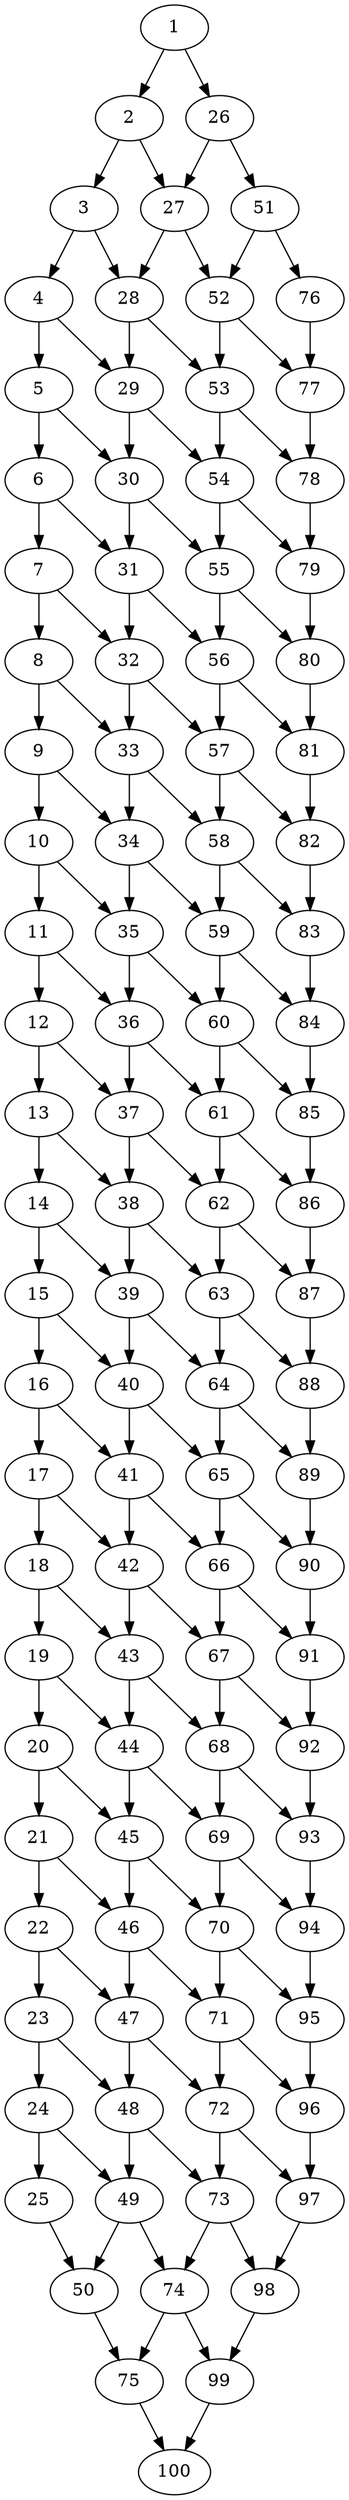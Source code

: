 digraph grafoMalla_m_25_n_4 {
1;
2;
3;
4;
5;
6;
7;
8;
9;
10;
11;
12;
13;
14;
15;
16;
17;
18;
19;
20;
21;
22;
23;
24;
25;
26;
27;
28;
29;
30;
31;
32;
33;
34;
35;
36;
37;
38;
39;
40;
41;
42;
43;
44;
45;
46;
47;
48;
49;
50;
51;
52;
53;
54;
55;
56;
57;
58;
59;
60;
61;
62;
63;
64;
65;
66;
67;
68;
69;
70;
71;
72;
73;
74;
75;
76;
77;
78;
79;
80;
81;
82;
83;
84;
85;
86;
87;
88;
89;
90;
91;
92;
93;
94;
95;
96;
97;
98;
99;
100;
1 -> 2;
1 -> 26;
2 -> 3;
2 -> 27;
3 -> 4;
3 -> 28;
4 -> 5;
4 -> 29;
5 -> 6;
5 -> 30;
6 -> 7;
6 -> 31;
7 -> 8;
7 -> 32;
8 -> 9;
8 -> 33;
9 -> 10;
9 -> 34;
10 -> 11;
10 -> 35;
11 -> 12;
11 -> 36;
12 -> 13;
12 -> 37;
13 -> 14;
13 -> 38;
14 -> 15;
14 -> 39;
15 -> 16;
15 -> 40;
16 -> 17;
16 -> 41;
17 -> 18;
17 -> 42;
18 -> 19;
18 -> 43;
19 -> 20;
19 -> 44;
20 -> 21;
20 -> 45;
21 -> 22;
21 -> 46;
22 -> 23;
22 -> 47;
23 -> 24;
23 -> 48;
24 -> 25;
24 -> 49;
25 -> 50;
26 -> 27;
26 -> 51;
27 -> 28;
27 -> 52;
28 -> 29;
28 -> 53;
29 -> 30;
29 -> 54;
30 -> 31;
30 -> 55;
31 -> 32;
31 -> 56;
32 -> 33;
32 -> 57;
33 -> 34;
33 -> 58;
34 -> 35;
34 -> 59;
35 -> 36;
35 -> 60;
36 -> 37;
36 -> 61;
37 -> 38;
37 -> 62;
38 -> 39;
38 -> 63;
39 -> 40;
39 -> 64;
40 -> 41;
40 -> 65;
41 -> 42;
41 -> 66;
42 -> 43;
42 -> 67;
43 -> 44;
43 -> 68;
44 -> 45;
44 -> 69;
45 -> 46;
45 -> 70;
46 -> 47;
46 -> 71;
47 -> 48;
47 -> 72;
48 -> 49;
48 -> 73;
49 -> 50;
49 -> 74;
50 -> 75;
51 -> 52;
51 -> 76;
52 -> 53;
52 -> 77;
53 -> 54;
53 -> 78;
54 -> 55;
54 -> 79;
55 -> 56;
55 -> 80;
56 -> 57;
56 -> 81;
57 -> 58;
57 -> 82;
58 -> 59;
58 -> 83;
59 -> 60;
59 -> 84;
60 -> 61;
60 -> 85;
61 -> 62;
61 -> 86;
62 -> 63;
62 -> 87;
63 -> 64;
63 -> 88;
64 -> 65;
64 -> 89;
65 -> 66;
65 -> 90;
66 -> 67;
66 -> 91;
67 -> 68;
67 -> 92;
68 -> 69;
68 -> 93;
69 -> 70;
69 -> 94;
70 -> 71;
70 -> 95;
71 -> 72;
71 -> 96;
72 -> 73;
72 -> 97;
73 -> 74;
73 -> 98;
74 -> 75;
74 -> 99;
75 -> 100;
76 -> 77;
77 -> 78;
78 -> 79;
79 -> 80;
80 -> 81;
81 -> 82;
82 -> 83;
83 -> 84;
84 -> 85;
85 -> 86;
86 -> 87;
87 -> 88;
88 -> 89;
89 -> 90;
90 -> 91;
91 -> 92;
92 -> 93;
93 -> 94;
94 -> 95;
95 -> 96;
96 -> 97;
97 -> 98;
98 -> 99;
99 -> 100;
}